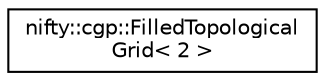 digraph "Graphical Class Hierarchy"
{
  edge [fontname="Helvetica",fontsize="10",labelfontname="Helvetica",labelfontsize="10"];
  node [fontname="Helvetica",fontsize="10",shape=record];
  rankdir="LR";
  Node1 [label="nifty::cgp::FilledTopological\lGrid\< 2 \>",height=0.2,width=0.4,color="black", fillcolor="white", style="filled",URL="$classnifty_1_1cgp_1_1FilledTopologicalGrid_3_012_01_4.html",tooltip="Class for cartesian grid partitioning for 2d images. "];
}
